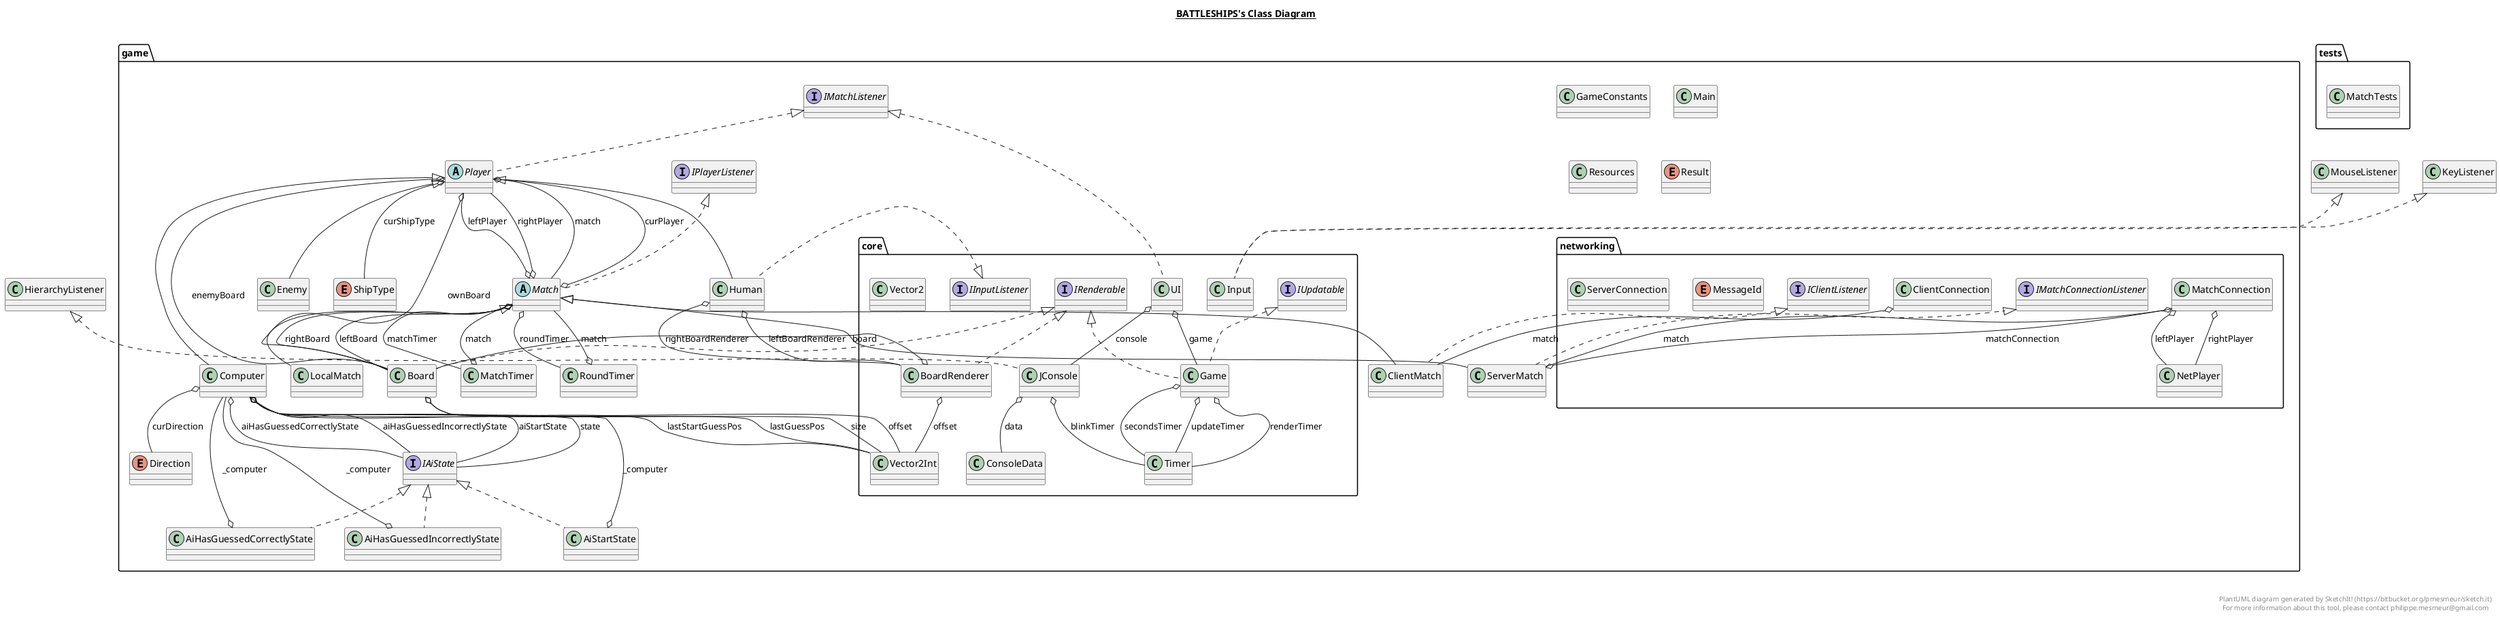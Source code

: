 @startuml

title __BATTLESHIPS's Class Diagram__\n

  namespace game {
    class game.AiHasGuessedCorrectlyState {
    }
  }
  

  namespace game {
    class game.AiHasGuessedIncorrectlyState {
    }
  }
  

  namespace game {
    class game.AiStartState {
    }
  }
  

  namespace game {
    class game.Board {
    }
  }
  

  namespace game {
    class game.ClientMatch {
    }
  }
  

  namespace game {
    class game.Computer {
    }
  }
  

  namespace game {
    enum Direction {
    }
  }
  

  namespace game {
    class game.Enemy {
    }
  }
  

  namespace game {
    class game.GameConstants {
    }
  }
  

  namespace game {
    class game.Human {
    }
  }
  

  namespace game {
    interface game.IAiState {
    }
  }
  

  namespace game {
    interface game.IMatchListener {
    }
  }
  

  namespace game {
    interface game.IPlayerListener {
    }
  }
  

  namespace game {
    class game.LocalMatch {
    }
  }
  

  namespace game {
    class game.Main {
    }
  }
  

  namespace game {
    abstract class game.Match {
    }
  }
  

  namespace game {
    class game.MatchTimer {
    }
  }
  

  namespace game {
    abstract class game.Player {
    }
  }
  

  namespace game {
    class game.Resources {
    }
  }
  

  namespace game {
    enum Result {
    }
  }
  

  namespace game {
    class game.RoundTimer {
    }
  }
  

  namespace game {
    class game.ServerMatch {
    }
  }
  

  namespace game {
    enum ShipType {
    }
  }
  

  namespace game {
    namespace core {
      class game.core.BoardRenderer {
      }
    }
  }
  

  namespace game {
    namespace core {
      class game.core.ConsoleData {
      }
    }
  }
  

  namespace game {
    namespace core {
      class game.core.Game {
      }
    }
  }
  

  namespace game {
    namespace core {
      interface game.core.IInputListener {
      }
    }
  }
  

  namespace game {
    namespace core {
      interface game.core.IRenderable {
      }
    }
  }
  

  namespace game {
    namespace core {
      interface game.core.IUpdatable {
      }
    }
  }
  

  namespace game {
    namespace core {
      class game.core.Input {
      }
    }
  }
  

  namespace game {
    namespace core {
      class game.core.JConsole {
      }
    }
  }
  

  namespace game {
    namespace core {
      class game.core.Timer {
      }
    }
  }
  

  namespace game {
    namespace core {
      class game.core.UI {
      }
    }
  }
  

  namespace game {
    namespace core {
      class game.core.Vector2 {
      }
    }
  }
  

  namespace game {
    namespace core {
      class game.core.Vector2Int {
      }
    }
  }
  

  namespace game {
    namespace networking {
      class game.networking.ClientConnection {
      }
    }
  }
  

  namespace game {
    namespace networking {
      interface game.networking.IClientListener {
      }
    }
  }
  

  namespace game {
    namespace networking {
      interface game.networking.IMatchConnectionListener {
      }
    }
  }
  

  namespace game {
    namespace networking {
      class game.networking.MatchConnection {
      }
    }
  }
  

  namespace game {
    namespace networking {
      enum MessageId {
      }
    }
  }
  

  namespace game {
    namespace networking {
      class game.networking.NetPlayer {
      }
    }
  }
  

  namespace game {
    namespace networking {
      class game.networking.ServerConnection {
      }
    }
  }
  

  namespace tests {
    class tests.MatchTests {
    }
  }
  

  namespace tests {
    class tests.MatchTests {
    }
  }
  

  game.AiHasGuessedCorrectlyState .up.|> game.IAiState
  game.AiHasGuessedCorrectlyState o-- game.Computer : _computer
  game.AiHasGuessedIncorrectlyState .up.|> game.IAiState
  game.AiHasGuessedIncorrectlyState o-- game.Computer : _computer
  game.AiStartState .up.|> game.IAiState
  game.AiStartState o-- game.Computer : _computer
  game.Board .up.|> game.core.IRenderable
  game.Board o-- game.core.Vector2Int : offset
  game.Board o-- game.core.Vector2Int : size
  game.ClientMatch .up.|> game.networking.IClientListener
  game.ClientMatch -up-|> game.Match
  game.Computer -up-|> game.Player
  game.Computer o-- game.IAiState : aiHasGuessedCorrectlyState
  game.Computer o-- game.IAiState : aiHasGuessedIncorrectlyState
  game.Computer o-- game.IAiState : aiStartState
  game.Computer o-- game.Direction : curDirection
  game.Computer o-- game.core.Vector2Int : lastGuessPos
  game.Computer o-- game.core.Vector2Int : lastStartGuessPos
  game.Computer o-- game.IAiState : state
  game.Enemy -up-|> game.Player
  game.Human .up.|> game.core.IInputListener
  game.Human -up-|> game.Player
  game.Human o-- game.core.BoardRenderer : leftBoardRenderer
  game.Human o-- game.core.BoardRenderer : rightBoardRenderer
  game.LocalMatch -up-|> game.Match
  game.Match .up.|> game.IPlayerListener
  game.Match o-- game.Player : curPlayer
  game.Match o-- game.Board : leftBoard
  game.Match o-- game.Player : leftPlayer
  game.Match o-- game.MatchTimer : matchTimer
  game.Match o-- game.Board : rightBoard
  game.Match o-- game.Player : rightPlayer
  game.Match o-- game.RoundTimer : roundTimer
  game.MatchTimer o-- game.Match : match
  game.Player .up.|> game.IMatchListener
  game.Player o-- game.ShipType : curShipType
  game.Player o-- game.Board : enemyBoard
  game.Player o-- game.Match : match
  game.Player o-- game.Board : ownBoard
  game.RoundTimer o-- game.Match : match
  game.ServerMatch .up.|> game.networking.IMatchConnectionListener
  game.ServerMatch -up-|> game.Match
  game.ServerMatch o-- game.networking.MatchConnection : matchConnection
  game.core.BoardRenderer .up.|> game.core.IRenderable
  game.core.BoardRenderer o-- game.Board : board
  game.core.BoardRenderer o-- game.core.Vector2Int : offset
  game.core.Game .up.|> game.core.IRenderable
  game.core.Game .up.|> game.core.IUpdatable
  game.core.Game o-- game.core.Timer : renderTimer
  game.core.Game o-- game.core.Timer : secondsTimer
  game.core.Game o-- game.core.Timer : updateTimer
  game.core.Input .up.|> KeyListener
  game.core.Input .up.|> MouseListener
  game.core.JConsole .up.|> HierarchyListener
  game.core.JConsole o-- game.core.Timer : blinkTimer
  game.core.JConsole o-- game.core.ConsoleData : data
  game.core.UI .up.|> game.IMatchListener
  game.core.UI o-- game.core.JConsole : console
  game.core.UI o-- game.core.Game : game
  game.networking.ClientConnection o-- game.ClientMatch : match
  game.networking.MatchConnection o-- game.networking.NetPlayer : leftPlayer
  game.networking.MatchConnection o-- game.ServerMatch : match
  game.networking.MatchConnection o-- game.networking.NetPlayer : rightPlayer


right footer


PlantUML diagram generated by SketchIt! (https://bitbucket.org/pmesmeur/sketch.it)
For more information about this tool, please contact philippe.mesmeur@gmail.com
endfooter

@enduml
